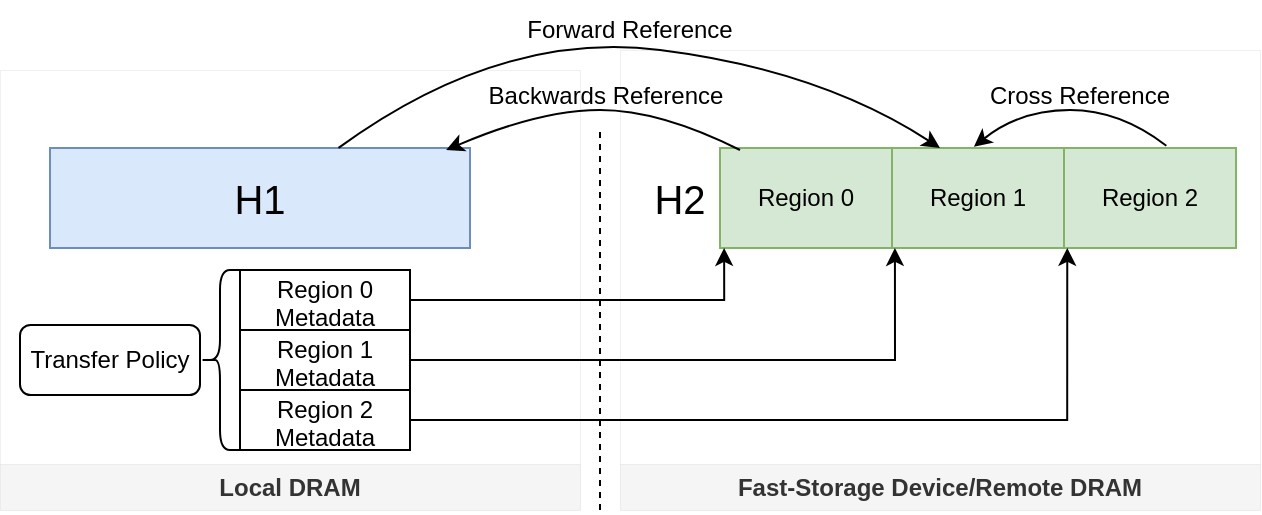 <mxfile version="23.1.4" type="github">
  <diagram name="Page-1" id="aSFnrGsEZerKpgFlY_de">
    <mxGraphModel dx="733" dy="448" grid="1" gridSize="10" guides="1" tooltips="1" connect="1" arrows="1" fold="1" page="1" pageScale="1" pageWidth="827" pageHeight="1169" math="0" shadow="0">
      <root>
        <mxCell id="0" />
        <mxCell id="1" parent="0" />
        <mxCell id="uuQsWfg2vaXSyOKopWDg-21" value="Fast-Storage Device/Remote DRAM" style="swimlane;whiteSpace=wrap;html=1;direction=west;dashed=1;dashPattern=8 8;strokeWidth=0;fillColor=#f5f5f5;fontColor=#333333;strokeColor=#666666;" vertex="1" parent="1">
          <mxGeometry x="360" y="30" width="320" height="230" as="geometry">
            <mxRectangle x="39" y="270" width="240" height="30" as="alternateBounds" />
          </mxGeometry>
        </mxCell>
        <mxCell id="uuQsWfg2vaXSyOKopWDg-3" value="" style="shape=table;startSize=0;container=1;collapsible=0;childLayout=tableLayout;fillColor=#d5e8d4;strokeColor=#82b366;" vertex="1" parent="uuQsWfg2vaXSyOKopWDg-21">
          <mxGeometry x="50" y="49" width="258" height="50" as="geometry" />
        </mxCell>
        <mxCell id="uuQsWfg2vaXSyOKopWDg-4" value="" style="shape=tableRow;horizontal=0;startSize=0;swimlaneHead=0;swimlaneBody=0;strokeColor=inherit;top=0;left=0;bottom=0;right=0;collapsible=0;dropTarget=0;fillColor=none;points=[[0,0.5],[1,0.5]];portConstraint=eastwest;" vertex="1" parent="uuQsWfg2vaXSyOKopWDg-3">
          <mxGeometry width="258" height="50" as="geometry" />
        </mxCell>
        <mxCell id="uuQsWfg2vaXSyOKopWDg-5" value="Region 0" style="shape=partialRectangle;html=1;whiteSpace=wrap;connectable=0;strokeColor=inherit;overflow=hidden;fillColor=none;top=0;left=0;bottom=0;right=0;pointerEvents=1;" vertex="1" parent="uuQsWfg2vaXSyOKopWDg-4">
          <mxGeometry width="86" height="50" as="geometry">
            <mxRectangle width="86" height="50" as="alternateBounds" />
          </mxGeometry>
        </mxCell>
        <mxCell id="uuQsWfg2vaXSyOKopWDg-6" value="Region 1" style="shape=partialRectangle;html=1;whiteSpace=wrap;connectable=0;strokeColor=inherit;overflow=hidden;fillColor=none;top=0;left=0;bottom=0;right=0;pointerEvents=1;" vertex="1" parent="uuQsWfg2vaXSyOKopWDg-4">
          <mxGeometry x="86" width="86" height="50" as="geometry">
            <mxRectangle width="86" height="50" as="alternateBounds" />
          </mxGeometry>
        </mxCell>
        <mxCell id="uuQsWfg2vaXSyOKopWDg-7" value="Region 2" style="shape=partialRectangle;html=1;whiteSpace=wrap;connectable=0;strokeColor=inherit;overflow=hidden;fillColor=none;top=0;left=0;bottom=0;right=0;pointerEvents=1;" vertex="1" parent="uuQsWfg2vaXSyOKopWDg-4">
          <mxGeometry x="172" width="86" height="50" as="geometry">
            <mxRectangle width="86" height="50" as="alternateBounds" />
          </mxGeometry>
        </mxCell>
        <mxCell id="uuQsWfg2vaXSyOKopWDg-44" value="" style="curved=1;endArrow=none;html=1;rounded=0;exitX=0.492;exitY=-0.012;exitDx=0;exitDy=0;exitPerimeter=0;entryX=0.865;entryY=-0.023;entryDx=0;entryDy=0;entryPerimeter=0;startArrow=classic;startFill=1;endFill=0;" edge="1" parent="uuQsWfg2vaXSyOKopWDg-3" source="uuQsWfg2vaXSyOKopWDg-4" target="uuQsWfg2vaXSyOKopWDg-4">
          <mxGeometry width="50" height="50" relative="1" as="geometry">
            <mxPoint x="-60" y="-40" as="sourcePoint" />
            <mxPoint x="232" y="-39" as="targetPoint" />
            <Array as="points">
              <mxPoint x="150" y="-19" />
              <mxPoint x="200" y="-19" />
            </Array>
          </mxGeometry>
        </mxCell>
        <mxCell id="uuQsWfg2vaXSyOKopWDg-10" value="&lt;font style=&quot;font-size: 20px;&quot;&gt;H2&lt;/font&gt;" style="text;html=1;align=center;verticalAlign=middle;whiteSpace=wrap;rounded=0;" vertex="1" parent="uuQsWfg2vaXSyOKopWDg-21">
          <mxGeometry y="59" width="60" height="30" as="geometry" />
        </mxCell>
        <mxCell id="uuQsWfg2vaXSyOKopWDg-45" value="Cross Reference" style="text;html=1;align=center;verticalAlign=middle;whiteSpace=wrap;rounded=0;rotation=0;" vertex="1" parent="uuQsWfg2vaXSyOKopWDg-21">
          <mxGeometry x="170" y="8" width="120" height="30" as="geometry" />
        </mxCell>
        <mxCell id="uuQsWfg2vaXSyOKopWDg-22" value="Local DRAM" style="swimlane;whiteSpace=wrap;html=1;dashed=1;dashPattern=8 8;strokeWidth=0;direction=west;fillColor=#f5f5f5;fontColor=#333333;strokeColor=#666666;" vertex="1" parent="1">
          <mxGeometry x="50" y="40" width="290" height="220" as="geometry" />
        </mxCell>
        <mxCell id="uuQsWfg2vaXSyOKopWDg-1" value="&lt;font style=&quot;font-size: 20px;&quot;&gt;H1&lt;/font&gt;" style="rounded=0;whiteSpace=wrap;html=1;fillColor=#dae8fc;strokeColor=#6c8ebf;" vertex="1" parent="uuQsWfg2vaXSyOKopWDg-22">
          <mxGeometry x="25" y="39" width="210" height="50" as="geometry" />
        </mxCell>
        <mxCell id="uuQsWfg2vaXSyOKopWDg-23" value="" style="shape=table;startSize=0;container=1;collapsible=0;childLayout=tableLayout;" vertex="1" parent="uuQsWfg2vaXSyOKopWDg-22">
          <mxGeometry x="120" y="100" width="85" height="90" as="geometry" />
        </mxCell>
        <mxCell id="uuQsWfg2vaXSyOKopWDg-24" value="" style="shape=tableRow;horizontal=0;startSize=0;swimlaneHead=0;swimlaneBody=0;strokeColor=inherit;top=0;left=0;bottom=0;right=0;collapsible=0;dropTarget=0;fillColor=none;points=[[0,0.5],[1,0.5]];portConstraint=eastwest;" vertex="1" parent="uuQsWfg2vaXSyOKopWDg-23">
          <mxGeometry width="85" height="30" as="geometry" />
        </mxCell>
        <mxCell id="uuQsWfg2vaXSyOKopWDg-25" value="Region 0 Metadata" style="shape=partialRectangle;html=1;whiteSpace=wrap;connectable=0;strokeColor=inherit;overflow=hidden;fillColor=none;top=0;left=0;bottom=0;right=0;pointerEvents=1;" vertex="1" parent="uuQsWfg2vaXSyOKopWDg-24">
          <mxGeometry width="85" height="30" as="geometry">
            <mxRectangle width="85" height="30" as="alternateBounds" />
          </mxGeometry>
        </mxCell>
        <mxCell id="uuQsWfg2vaXSyOKopWDg-26" value="" style="shape=tableRow;horizontal=0;startSize=0;swimlaneHead=0;swimlaneBody=0;strokeColor=inherit;top=0;left=0;bottom=0;right=0;collapsible=0;dropTarget=0;fillColor=none;points=[[0,0.5],[1,0.5]];portConstraint=eastwest;" vertex="1" parent="uuQsWfg2vaXSyOKopWDg-23">
          <mxGeometry y="30" width="85" height="30" as="geometry" />
        </mxCell>
        <mxCell id="uuQsWfg2vaXSyOKopWDg-27" value="Region 1 Metadata" style="shape=partialRectangle;html=1;whiteSpace=wrap;connectable=0;strokeColor=inherit;overflow=hidden;fillColor=none;top=0;left=0;bottom=0;right=0;pointerEvents=1;" vertex="1" parent="uuQsWfg2vaXSyOKopWDg-26">
          <mxGeometry width="85" height="30" as="geometry">
            <mxRectangle width="85" height="30" as="alternateBounds" />
          </mxGeometry>
        </mxCell>
        <mxCell id="uuQsWfg2vaXSyOKopWDg-28" value="" style="shape=tableRow;horizontal=0;startSize=0;swimlaneHead=0;swimlaneBody=0;strokeColor=inherit;top=0;left=0;bottom=0;right=0;collapsible=0;dropTarget=0;fillColor=none;points=[[0,0.5],[1,0.5]];portConstraint=eastwest;" vertex="1" parent="uuQsWfg2vaXSyOKopWDg-23">
          <mxGeometry y="60" width="85" height="30" as="geometry" />
        </mxCell>
        <mxCell id="uuQsWfg2vaXSyOKopWDg-29" value="Region 2 Metadata" style="shape=partialRectangle;html=1;whiteSpace=wrap;connectable=0;strokeColor=inherit;overflow=hidden;fillColor=none;top=0;left=0;bottom=0;right=0;pointerEvents=1;" vertex="1" parent="uuQsWfg2vaXSyOKopWDg-28">
          <mxGeometry width="85" height="30" as="geometry">
            <mxRectangle width="85" height="30" as="alternateBounds" />
          </mxGeometry>
        </mxCell>
        <mxCell id="uuQsWfg2vaXSyOKopWDg-41" value="Transfer Policy" style="rounded=1;whiteSpace=wrap;html=1;" vertex="1" parent="uuQsWfg2vaXSyOKopWDg-22">
          <mxGeometry x="10" y="127.5" width="90" height="35" as="geometry" />
        </mxCell>
        <mxCell id="uuQsWfg2vaXSyOKopWDg-42" value="" style="shape=curlyBracket;whiteSpace=wrap;html=1;rounded=1;labelPosition=left;verticalLabelPosition=middle;align=right;verticalAlign=middle;" vertex="1" parent="uuQsWfg2vaXSyOKopWDg-22">
          <mxGeometry x="100" y="100" width="20" height="90" as="geometry" />
        </mxCell>
        <mxCell id="uuQsWfg2vaXSyOKopWDg-34" style="edgeStyle=orthogonalEdgeStyle;rounded=0;orthogonalLoop=1;jettySize=auto;html=1;exitX=1;exitY=0.5;exitDx=0;exitDy=0;entryX=0.008;entryY=0.999;entryDx=0;entryDy=0;entryPerimeter=0;" edge="1" parent="1" source="uuQsWfg2vaXSyOKopWDg-24" target="uuQsWfg2vaXSyOKopWDg-4">
          <mxGeometry relative="1" as="geometry" />
        </mxCell>
        <mxCell id="uuQsWfg2vaXSyOKopWDg-35" style="edgeStyle=orthogonalEdgeStyle;rounded=0;orthogonalLoop=1;jettySize=auto;html=1;exitX=1;exitY=0.5;exitDx=0;exitDy=0;entryX=0.339;entryY=0.999;entryDx=0;entryDy=0;entryPerimeter=0;" edge="1" parent="1" source="uuQsWfg2vaXSyOKopWDg-26" target="uuQsWfg2vaXSyOKopWDg-4">
          <mxGeometry relative="1" as="geometry" />
        </mxCell>
        <mxCell id="uuQsWfg2vaXSyOKopWDg-36" style="edgeStyle=orthogonalEdgeStyle;rounded=0;orthogonalLoop=1;jettySize=auto;html=1;exitX=1;exitY=0.5;exitDx=0;exitDy=0;entryX=0.673;entryY=0.999;entryDx=0;entryDy=0;entryPerimeter=0;" edge="1" parent="1" source="uuQsWfg2vaXSyOKopWDg-28" target="uuQsWfg2vaXSyOKopWDg-4">
          <mxGeometry relative="1" as="geometry" />
        </mxCell>
        <mxCell id="uuQsWfg2vaXSyOKopWDg-38" value="" style="curved=1;endArrow=classic;html=1;rounded=0;exitX=0.687;exitY=-0.001;exitDx=0;exitDy=0;exitPerimeter=0;" edge="1" parent="1" source="uuQsWfg2vaXSyOKopWDg-1">
          <mxGeometry width="50" height="50" relative="1" as="geometry">
            <mxPoint x="330" y="20" as="sourcePoint" />
            <mxPoint x="520" y="79" as="targetPoint" />
            <Array as="points">
              <mxPoint x="300" y="20" />
              <mxPoint x="460" y="40" />
            </Array>
          </mxGeometry>
        </mxCell>
        <mxCell id="uuQsWfg2vaXSyOKopWDg-46" value="" style="curved=1;endArrow=none;html=1;rounded=0;exitX=0.943;exitY=0.021;exitDx=0;exitDy=0;exitPerimeter=0;startArrow=classic;startFill=1;endFill=0;" edge="1" parent="1" source="uuQsWfg2vaXSyOKopWDg-1">
          <mxGeometry width="50" height="50" relative="1" as="geometry">
            <mxPoint x="229" y="89" as="sourcePoint" />
            <mxPoint x="420" y="80" as="targetPoint" />
            <Array as="points">
              <mxPoint x="320" y="60" />
              <mxPoint x="380" y="60" />
            </Array>
          </mxGeometry>
        </mxCell>
        <mxCell id="uuQsWfg2vaXSyOKopWDg-39" value="Forward Reference" style="text;html=1;align=center;verticalAlign=middle;whiteSpace=wrap;rounded=0;rotation=0;" vertex="1" parent="1">
          <mxGeometry x="305" y="5" width="120" height="30" as="geometry" />
        </mxCell>
        <mxCell id="uuQsWfg2vaXSyOKopWDg-50" value="" style="endArrow=none;dashed=1;html=1;rounded=0;" edge="1" parent="1">
          <mxGeometry width="50" height="50" relative="1" as="geometry">
            <mxPoint x="350" y="260" as="sourcePoint" />
            <mxPoint x="350" y="70" as="targetPoint" />
          </mxGeometry>
        </mxCell>
        <mxCell id="uuQsWfg2vaXSyOKopWDg-47" value="Backwards Reference" style="text;html=1;align=center;verticalAlign=middle;whiteSpace=wrap;rounded=0;rotation=0;" vertex="1" parent="1">
          <mxGeometry x="293" y="38" width="120" height="30" as="geometry" />
        </mxCell>
      </root>
    </mxGraphModel>
  </diagram>
</mxfile>
